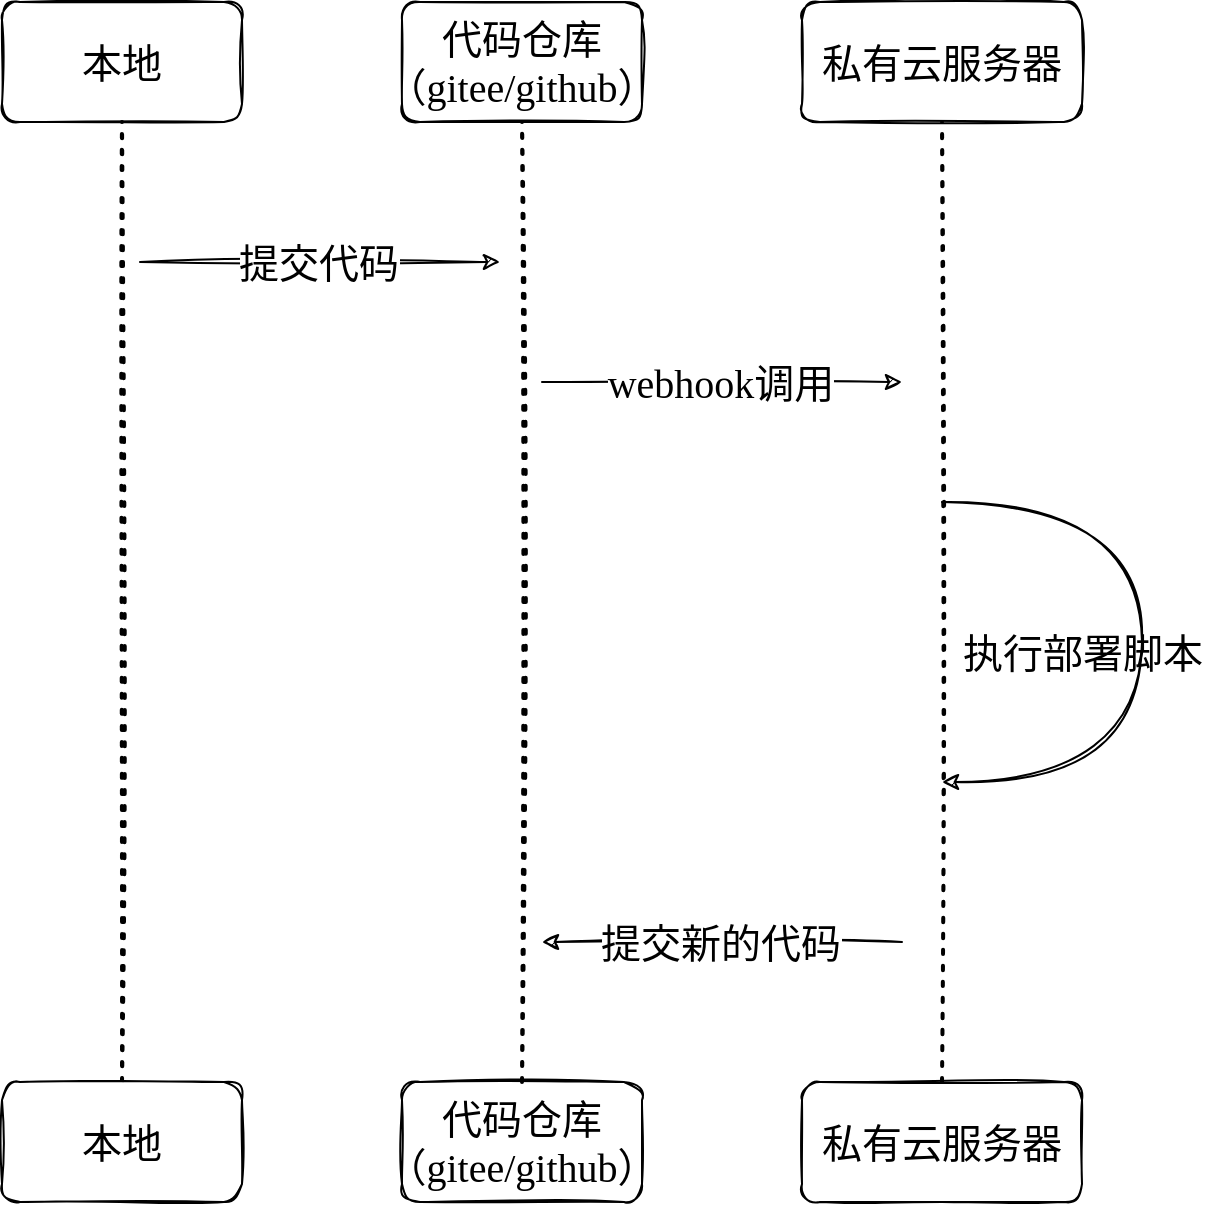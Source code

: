 <mxfile version="14.6.13" type="device"><diagram id="jV5S8ZG4G-AOkL1LyWaR" name="第 1 页"><mxGraphModel dx="1086" dy="966" grid="1" gridSize="10" guides="1" tooltips="1" connect="1" arrows="1" fold="1" page="1" pageScale="1" pageWidth="827" pageHeight="1169" math="0" shadow="0"><root><mxCell id="0"/><mxCell id="1" parent="0"/><mxCell id="ImoZIuDFs0adVR5X4Uc6-1" value="&lt;font face=&quot;Ma Shan Zheng&quot; data-font-src=&quot;https://fonts.googleapis.com/css?family=Ma+Shan+Zheng&quot; style=&quot;font-size: 20px;&quot;&gt;本地&lt;/font&gt;" style="rounded=1;whiteSpace=wrap;html=1;fontSize=20;sketch=1;" vertex="1" parent="1"><mxGeometry x="160" y="240" width="120" height="60" as="geometry"/></mxCell><mxCell id="ImoZIuDFs0adVR5X4Uc6-3" value="&lt;font face=&quot;Ma Shan Zheng&quot;&gt;代码仓库（gitee/github）&lt;/font&gt;" style="rounded=1;whiteSpace=wrap;html=1;fontSize=20;sketch=1;" vertex="1" parent="1"><mxGeometry x="360" y="240" width="120" height="60" as="geometry"/></mxCell><mxCell id="ImoZIuDFs0adVR5X4Uc6-4" value="&lt;font face=&quot;Ma Shan Zheng&quot;&gt;私有云服务器&lt;/font&gt;" style="rounded=1;whiteSpace=wrap;html=1;fontSize=20;sketch=1;" vertex="1" parent="1"><mxGeometry x="560" y="240" width="140" height="60" as="geometry"/></mxCell><mxCell id="ImoZIuDFs0adVR5X4Uc6-6" value="" style="endArrow=none;dashed=1;html=1;dashPattern=1 3;strokeWidth=2;fontSize=20;entryX=0.5;entryY=1;entryDx=0;entryDy=0;sketch=1;" edge="1" parent="1" target="ImoZIuDFs0adVR5X4Uc6-1"><mxGeometry width="50" height="50" relative="1" as="geometry"><mxPoint x="220" y="780" as="sourcePoint"/><mxPoint x="440" y="550" as="targetPoint"/></mxGeometry></mxCell><mxCell id="ImoZIuDFs0adVR5X4Uc6-7" value="&lt;font face=&quot;Ma Shan Zheng&quot; data-font-src=&quot;https://fonts.googleapis.com/css?family=Ma+Shan+Zheng&quot; style=&quot;font-size: 20px;&quot;&gt;本地&lt;/font&gt;" style="rounded=1;whiteSpace=wrap;html=1;fontSize=20;sketch=1;" vertex="1" parent="1"><mxGeometry x="160" y="780" width="120" height="60" as="geometry"/></mxCell><mxCell id="ImoZIuDFs0adVR5X4Uc6-8" value="&lt;font face=&quot;Ma Shan Zheng&quot;&gt;代码仓库（gitee/github）&lt;/font&gt;" style="rounded=1;whiteSpace=wrap;html=1;fontSize=20;sketch=1;" vertex="1" parent="1"><mxGeometry x="360" y="780" width="120" height="60" as="geometry"/></mxCell><mxCell id="ImoZIuDFs0adVR5X4Uc6-9" value="&lt;font face=&quot;Ma Shan Zheng&quot;&gt;私有云服务器&lt;/font&gt;" style="rounded=1;whiteSpace=wrap;html=1;fontSize=20;sketch=1;" vertex="1" parent="1"><mxGeometry x="560" y="780" width="140" height="60" as="geometry"/></mxCell><mxCell id="ImoZIuDFs0adVR5X4Uc6-10" value="" style="endArrow=none;dashed=1;html=1;dashPattern=1 3;strokeWidth=2;fontSize=20;entryX=0.5;entryY=1;entryDx=0;entryDy=0;exitX=0.5;exitY=0;exitDx=0;exitDy=0;sketch=1;" edge="1" parent="1" source="ImoZIuDFs0adVR5X4Uc6-8" target="ImoZIuDFs0adVR5X4Uc6-3"><mxGeometry width="50" height="50" relative="1" as="geometry"><mxPoint x="390" y="600" as="sourcePoint"/><mxPoint x="440" y="550" as="targetPoint"/></mxGeometry></mxCell><mxCell id="ImoZIuDFs0adVR5X4Uc6-11" value="" style="endArrow=none;dashed=1;html=1;dashPattern=1 3;strokeWidth=2;fontSize=20;entryX=0.5;entryY=1;entryDx=0;entryDy=0;exitX=0.5;exitY=0;exitDx=0;exitDy=0;sketch=1;" edge="1" parent="1" source="ImoZIuDFs0adVR5X4Uc6-9" target="ImoZIuDFs0adVR5X4Uc6-4"><mxGeometry width="50" height="50" relative="1" as="geometry"><mxPoint x="390" y="600" as="sourcePoint"/><mxPoint x="440" y="550" as="targetPoint"/></mxGeometry></mxCell><mxCell id="ImoZIuDFs0adVR5X4Uc6-12" value="" style="endArrow=classic;html=1;fontSize=20;sketch=1;" edge="1" parent="1"><mxGeometry relative="1" as="geometry"><mxPoint x="229" y="370" as="sourcePoint"/><mxPoint x="409" y="370" as="targetPoint"/></mxGeometry></mxCell><mxCell id="ImoZIuDFs0adVR5X4Uc6-13" value="提交代码" style="edgeLabel;resizable=0;html=1;align=center;verticalAlign=middle;fontSize=20;fontFamily=Ma Shan Zheng;fontSource=https%3A%2F%2Ffonts.googleapis.com%2Fcss%3Ffamily%3DMa%2BShan%2BZheng;sketch=1;" connectable="0" vertex="1" parent="ImoZIuDFs0adVR5X4Uc6-12"><mxGeometry relative="1" as="geometry"><mxPoint x="-1" as="offset"/></mxGeometry></mxCell><mxCell id="ImoZIuDFs0adVR5X4Uc6-17" value="" style="endArrow=classic;html=1;fontSize=20;sketch=1;" edge="1" parent="1"><mxGeometry relative="1" as="geometry"><mxPoint x="430" y="430" as="sourcePoint"/><mxPoint x="610" y="430" as="targetPoint"/></mxGeometry></mxCell><mxCell id="ImoZIuDFs0adVR5X4Uc6-18" value="webhook调用" style="edgeLabel;resizable=0;html=1;align=center;verticalAlign=middle;fontSize=20;fontFamily=Ma Shan Zheng;fontSource=https%3A%2F%2Ffonts.googleapis.com%2Fcss%3Ffamily%3DMa%2BShan%2BZheng;sketch=1;" connectable="0" vertex="1" parent="ImoZIuDFs0adVR5X4Uc6-17"><mxGeometry relative="1" as="geometry"><mxPoint x="-1" as="offset"/></mxGeometry></mxCell><mxCell id="ImoZIuDFs0adVR5X4Uc6-19" value="" style="endArrow=classic;html=1;fontSize=20;sketch=1;" edge="1" parent="1"><mxGeometry relative="1" as="geometry"><mxPoint x="610" y="710" as="sourcePoint"/><mxPoint x="430" y="710" as="targetPoint"/></mxGeometry></mxCell><mxCell id="ImoZIuDFs0adVR5X4Uc6-20" value="提交新的代码" style="edgeLabel;resizable=0;html=1;align=center;verticalAlign=middle;fontSize=20;fontFamily=Ma Shan Zheng;fontSource=https%3A%2F%2Ffonts.googleapis.com%2Fcss%3Ffamily%3DMa%2BShan%2BZheng;sketch=1;" connectable="0" vertex="1" parent="ImoZIuDFs0adVR5X4Uc6-19"><mxGeometry relative="1" as="geometry"><mxPoint x="-1" as="offset"/></mxGeometry></mxCell><mxCell id="ImoZIuDFs0adVR5X4Uc6-21" value="" style="curved=1;endArrow=classic;html=1;fontFamily=Ma Shan Zheng;fontSource=https%3A%2F%2Ffonts.googleapis.com%2Fcss%3Ffamily%3DMa%2BShan%2BZheng;fontSize=20;sketch=1;" edge="1" parent="1"><mxGeometry width="50" height="50" relative="1" as="geometry"><mxPoint x="630" y="490" as="sourcePoint"/><mxPoint x="630" y="630" as="targetPoint"/><Array as="points"><mxPoint x="730" y="490"/><mxPoint x="730" y="630"/></Array></mxGeometry></mxCell><mxCell id="ImoZIuDFs0adVR5X4Uc6-22" value="执行部署脚本" style="text;html=1;align=center;verticalAlign=middle;resizable=0;points=[];autosize=1;strokeColor=none;fontSize=20;fontFamily=Ma Shan Zheng;sketch=1;" vertex="1" parent="1"><mxGeometry x="630" y="550" width="140" height="30" as="geometry"/></mxCell></root></mxGraphModel></diagram></mxfile>